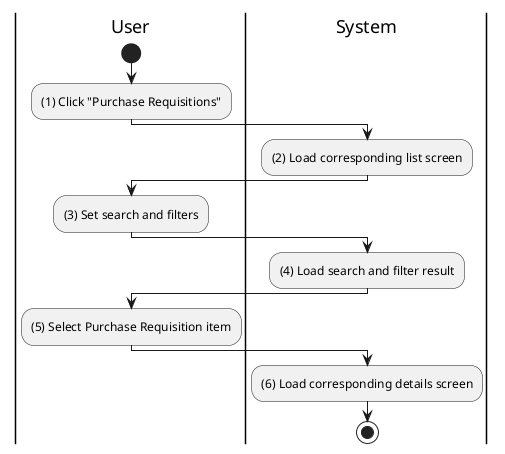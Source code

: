 @startuml purchase-requisition-view
|u|User
|s|System

|u|
start
:(1) Click "Purchase Requisitions";

|s|
:(2) Load corresponding list screen;

|u|
:(3) Set search and filters;

|s|
:(4) Load search and filter result;

|u|
:(5) Select Purchase Requisition item;

|s|
:(6) Load corresponding details screen;
stop
@enduml